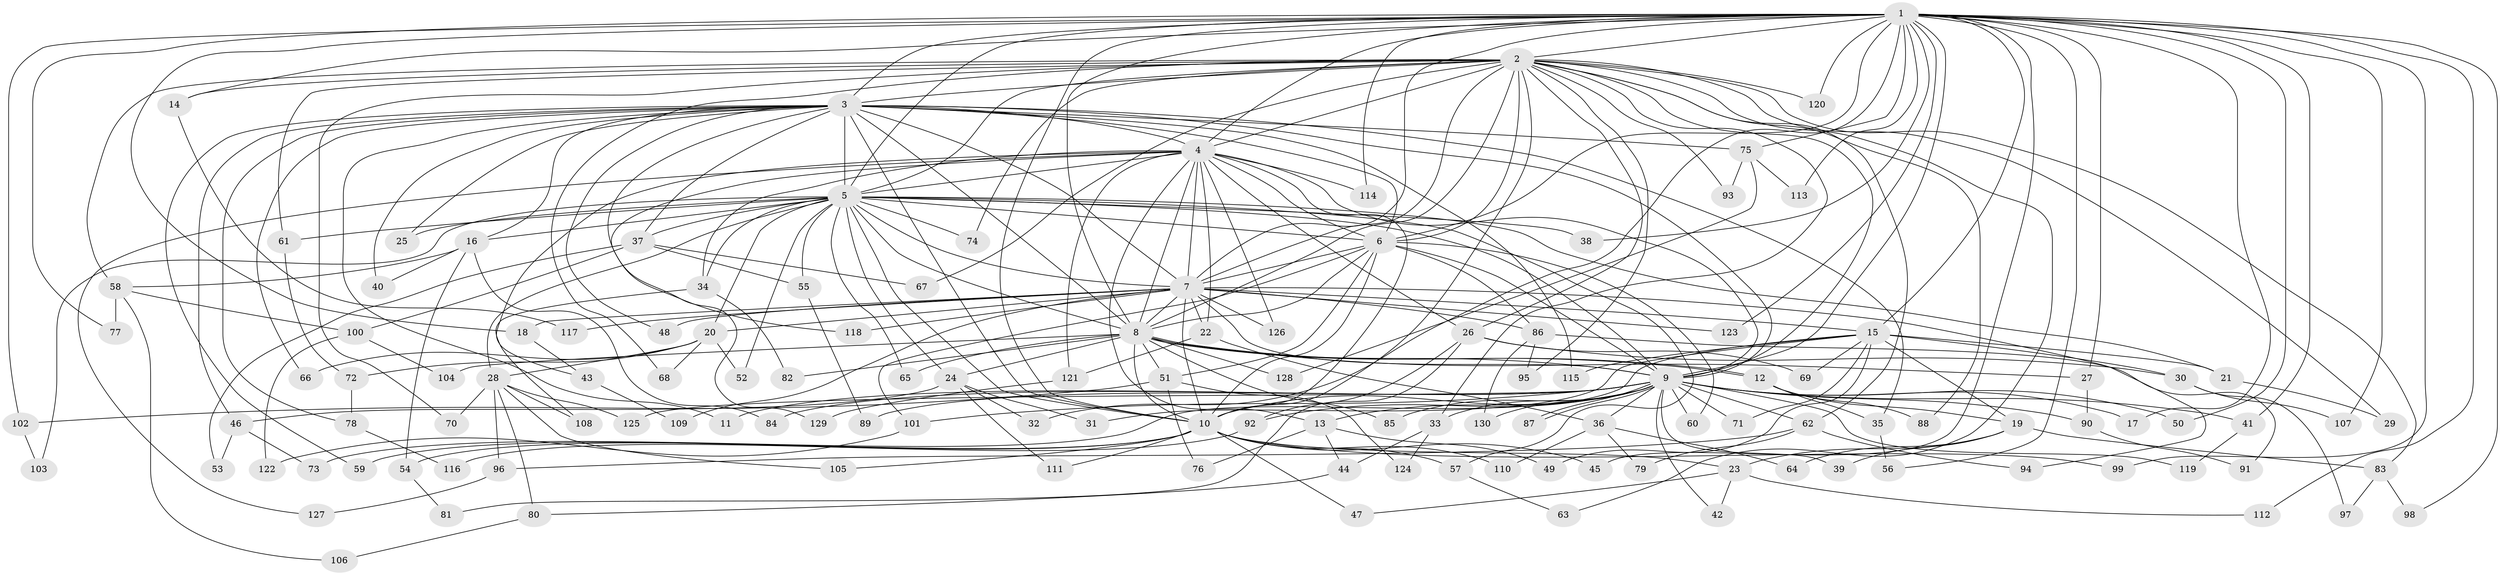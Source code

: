 // coarse degree distribution, {27: 0.009708737864077669, 34: 0.009708737864077669, 19: 0.009708737864077669, 26: 0.009708737864077669, 20: 0.009708737864077669, 17: 0.009708737864077669, 31: 0.009708737864077669, 2: 0.5728155339805825, 5: 0.038834951456310676, 3: 0.1262135922330097, 11: 0.009708737864077669, 6: 0.06796116504854369, 8: 0.009708737864077669, 4: 0.08737864077669903, 7: 0.009708737864077669, 1: 0.009708737864077669}
// Generated by graph-tools (version 1.1) at 2025/41/03/06/25 10:41:42]
// undirected, 130 vertices, 285 edges
graph export_dot {
graph [start="1"]
  node [color=gray90,style=filled];
  1;
  2;
  3;
  4;
  5;
  6;
  7;
  8;
  9;
  10;
  11;
  12;
  13;
  14;
  15;
  16;
  17;
  18;
  19;
  20;
  21;
  22;
  23;
  24;
  25;
  26;
  27;
  28;
  29;
  30;
  31;
  32;
  33;
  34;
  35;
  36;
  37;
  38;
  39;
  40;
  41;
  42;
  43;
  44;
  45;
  46;
  47;
  48;
  49;
  50;
  51;
  52;
  53;
  54;
  55;
  56;
  57;
  58;
  59;
  60;
  61;
  62;
  63;
  64;
  65;
  66;
  67;
  68;
  69;
  70;
  71;
  72;
  73;
  74;
  75;
  76;
  77;
  78;
  79;
  80;
  81;
  82;
  83;
  84;
  85;
  86;
  87;
  88;
  89;
  90;
  91;
  92;
  93;
  94;
  95;
  96;
  97;
  98;
  99;
  100;
  101;
  102;
  103;
  104;
  105;
  106;
  107;
  108;
  109;
  110;
  111;
  112;
  113;
  114;
  115;
  116;
  117;
  118;
  119;
  120;
  121;
  122;
  123;
  124;
  125;
  126;
  127;
  128;
  129;
  130;
  1 -- 2;
  1 -- 3;
  1 -- 4;
  1 -- 5;
  1 -- 6;
  1 -- 7;
  1 -- 8;
  1 -- 9;
  1 -- 10;
  1 -- 14;
  1 -- 15;
  1 -- 17;
  1 -- 18;
  1 -- 27;
  1 -- 32;
  1 -- 38;
  1 -- 41;
  1 -- 45;
  1 -- 50;
  1 -- 56;
  1 -- 75;
  1 -- 77;
  1 -- 98;
  1 -- 99;
  1 -- 102;
  1 -- 107;
  1 -- 112;
  1 -- 113;
  1 -- 114;
  1 -- 120;
  1 -- 123;
  2 -- 3;
  2 -- 4;
  2 -- 5;
  2 -- 6;
  2 -- 7;
  2 -- 8;
  2 -- 9;
  2 -- 10;
  2 -- 14;
  2 -- 26;
  2 -- 29;
  2 -- 33;
  2 -- 58;
  2 -- 61;
  2 -- 62;
  2 -- 63;
  2 -- 67;
  2 -- 68;
  2 -- 70;
  2 -- 74;
  2 -- 83;
  2 -- 88;
  2 -- 93;
  2 -- 95;
  2 -- 120;
  3 -- 4;
  3 -- 5;
  3 -- 6;
  3 -- 7;
  3 -- 8;
  3 -- 9;
  3 -- 10;
  3 -- 11;
  3 -- 16;
  3 -- 25;
  3 -- 35;
  3 -- 37;
  3 -- 40;
  3 -- 46;
  3 -- 48;
  3 -- 59;
  3 -- 66;
  3 -- 75;
  3 -- 78;
  3 -- 115;
  3 -- 118;
  4 -- 5;
  4 -- 6;
  4 -- 7;
  4 -- 8;
  4 -- 9;
  4 -- 10;
  4 -- 13;
  4 -- 22;
  4 -- 26;
  4 -- 34;
  4 -- 43;
  4 -- 114;
  4 -- 121;
  4 -- 126;
  4 -- 127;
  4 -- 129;
  5 -- 6;
  5 -- 7;
  5 -- 8;
  5 -- 9;
  5 -- 10;
  5 -- 16;
  5 -- 20;
  5 -- 21;
  5 -- 24;
  5 -- 25;
  5 -- 28;
  5 -- 34;
  5 -- 37;
  5 -- 38;
  5 -- 52;
  5 -- 55;
  5 -- 57;
  5 -- 61;
  5 -- 65;
  5 -- 74;
  5 -- 103;
  6 -- 7;
  6 -- 8;
  6 -- 9;
  6 -- 10;
  6 -- 51;
  6 -- 60;
  6 -- 86;
  6 -- 101;
  7 -- 8;
  7 -- 9;
  7 -- 10;
  7 -- 15;
  7 -- 18;
  7 -- 20;
  7 -- 22;
  7 -- 48;
  7 -- 86;
  7 -- 94;
  7 -- 109;
  7 -- 117;
  7 -- 118;
  7 -- 123;
  7 -- 126;
  8 -- 9;
  8 -- 10;
  8 -- 12;
  8 -- 12;
  8 -- 24;
  8 -- 27;
  8 -- 51;
  8 -- 65;
  8 -- 82;
  8 -- 85;
  8 -- 104;
  8 -- 128;
  9 -- 10;
  9 -- 11;
  9 -- 13;
  9 -- 17;
  9 -- 33;
  9 -- 36;
  9 -- 39;
  9 -- 41;
  9 -- 42;
  9 -- 50;
  9 -- 60;
  9 -- 62;
  9 -- 71;
  9 -- 84;
  9 -- 85;
  9 -- 87;
  9 -- 87;
  9 -- 89;
  9 -- 90;
  9 -- 92;
  9 -- 101;
  9 -- 119;
  9 -- 125;
  9 -- 130;
  10 -- 23;
  10 -- 45;
  10 -- 47;
  10 -- 54;
  10 -- 57;
  10 -- 59;
  10 -- 99;
  10 -- 105;
  10 -- 110;
  10 -- 111;
  12 -- 19;
  12 -- 35;
  12 -- 88;
  13 -- 44;
  13 -- 49;
  13 -- 76;
  14 -- 117;
  15 -- 19;
  15 -- 21;
  15 -- 30;
  15 -- 31;
  15 -- 49;
  15 -- 69;
  15 -- 71;
  15 -- 73;
  15 -- 115;
  16 -- 40;
  16 -- 54;
  16 -- 58;
  16 -- 84;
  18 -- 43;
  19 -- 23;
  19 -- 39;
  19 -- 64;
  19 -- 83;
  20 -- 28;
  20 -- 52;
  20 -- 66;
  20 -- 68;
  20 -- 72;
  21 -- 29;
  22 -- 36;
  22 -- 121;
  23 -- 42;
  23 -- 47;
  23 -- 112;
  24 -- 31;
  24 -- 32;
  24 -- 46;
  24 -- 111;
  26 -- 30;
  26 -- 69;
  26 -- 81;
  26 -- 92;
  27 -- 90;
  28 -- 70;
  28 -- 80;
  28 -- 96;
  28 -- 105;
  28 -- 108;
  28 -- 125;
  30 -- 97;
  30 -- 107;
  33 -- 44;
  33 -- 124;
  34 -- 82;
  34 -- 108;
  35 -- 56;
  36 -- 64;
  36 -- 79;
  36 -- 110;
  37 -- 53;
  37 -- 55;
  37 -- 67;
  37 -- 100;
  41 -- 119;
  43 -- 109;
  44 -- 80;
  46 -- 53;
  46 -- 73;
  51 -- 76;
  51 -- 102;
  51 -- 124;
  54 -- 81;
  55 -- 89;
  57 -- 63;
  58 -- 77;
  58 -- 100;
  58 -- 106;
  61 -- 72;
  62 -- 79;
  62 -- 94;
  62 -- 96;
  72 -- 78;
  75 -- 93;
  75 -- 113;
  75 -- 128;
  78 -- 116;
  80 -- 106;
  83 -- 97;
  83 -- 98;
  86 -- 91;
  86 -- 95;
  86 -- 130;
  90 -- 91;
  92 -- 116;
  96 -- 127;
  100 -- 104;
  100 -- 122;
  101 -- 122;
  102 -- 103;
  121 -- 129;
}

